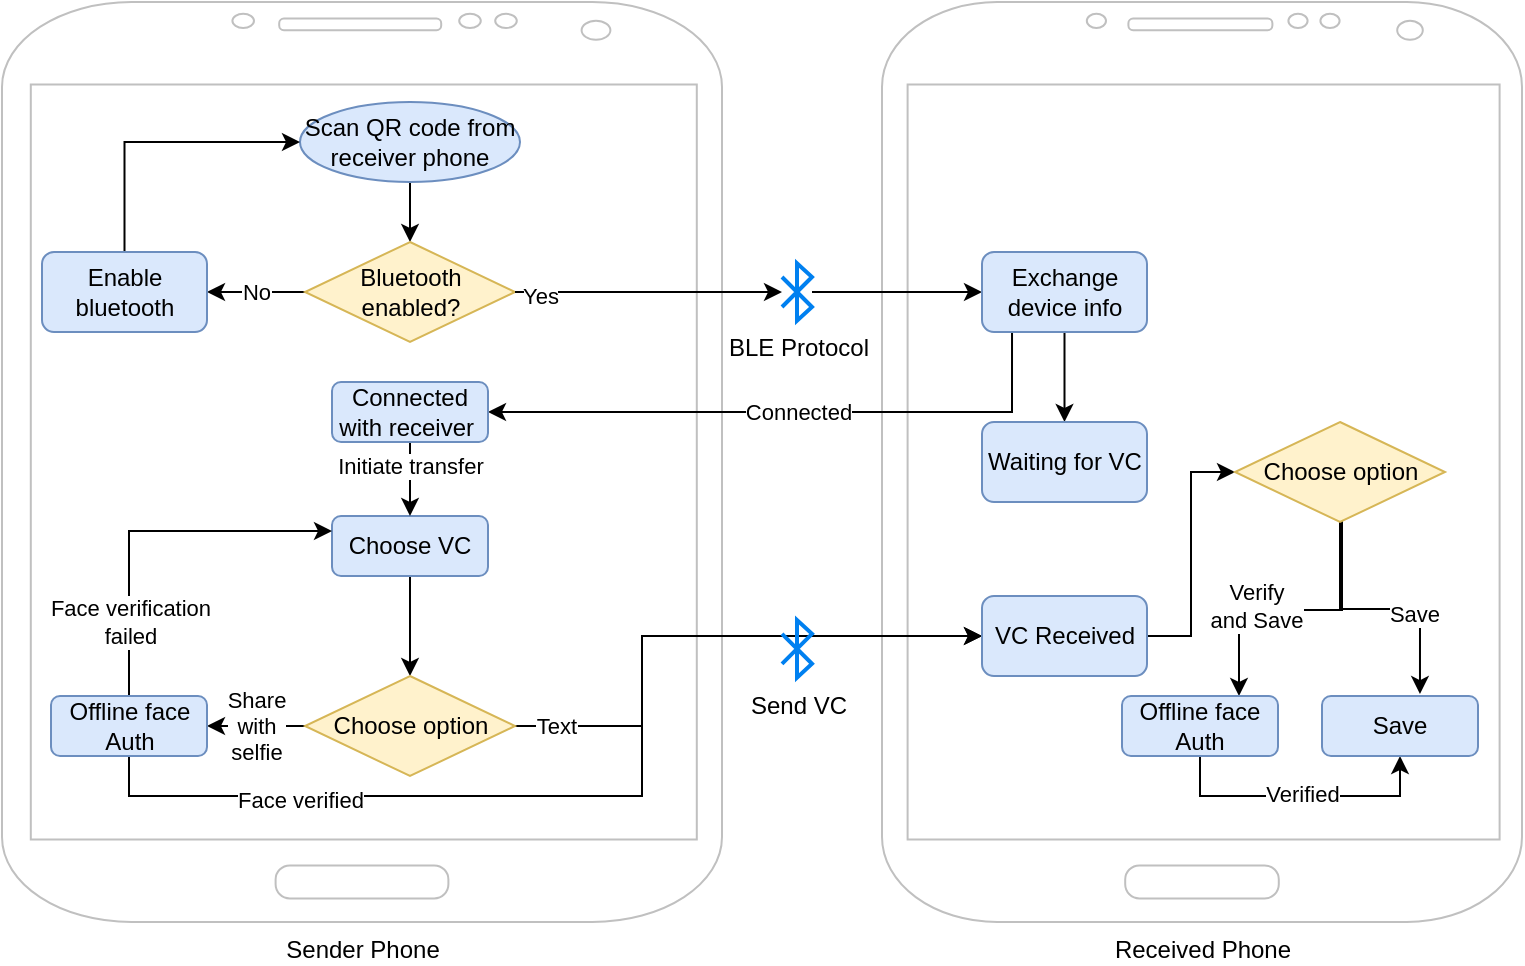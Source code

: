 <mxfile version="21.1.2" type="device">
  <diagram name="Page-1" id="eS0KHHI3w9iexsjqDOh-">
    <mxGraphModel dx="794" dy="402" grid="1" gridSize="10" guides="1" tooltips="1" connect="1" arrows="1" fold="1" page="1" pageScale="1" pageWidth="827" pageHeight="1169" math="0" shadow="0">
      <root>
        <mxCell id="0" />
        <mxCell id="1" parent="0" />
        <mxCell id="baDJgMDmBLE6aFpfHWo9-3" value="Sender Phone" style="verticalLabelPosition=bottom;verticalAlign=top;html=1;shadow=0;dashed=0;strokeWidth=1;shape=mxgraph.android.phone2;strokeColor=#c0c0c0;" vertex="1" parent="1">
          <mxGeometry x="210" y="10" width="360" height="460" as="geometry" />
        </mxCell>
        <mxCell id="baDJgMDmBLE6aFpfHWo9-4" value="Received Phone" style="verticalLabelPosition=bottom;verticalAlign=top;html=1;shadow=0;dashed=0;strokeWidth=1;shape=mxgraph.android.phone2;strokeColor=#c0c0c0;" vertex="1" parent="1">
          <mxGeometry x="650" y="10" width="320" height="460" as="geometry" />
        </mxCell>
        <mxCell id="baDJgMDmBLE6aFpfHWo9-13" style="edgeStyle=orthogonalEdgeStyle;rounded=0;orthogonalLoop=1;jettySize=auto;html=1;entryX=0.5;entryY=0;entryDx=0;entryDy=0;" edge="1" parent="1" source="baDJgMDmBLE6aFpfHWo9-9" target="baDJgMDmBLE6aFpfHWo9-10">
          <mxGeometry relative="1" as="geometry" />
        </mxCell>
        <mxCell id="baDJgMDmBLE6aFpfHWo9-9" value="Scan QR code from receiver phone" style="ellipse;whiteSpace=wrap;html=1;fillColor=#dae8fc;strokeColor=#6c8ebf;" vertex="1" parent="1">
          <mxGeometry x="359" y="60" width="110" height="40" as="geometry" />
        </mxCell>
        <mxCell id="baDJgMDmBLE6aFpfHWo9-12" value="No" style="edgeStyle=orthogonalEdgeStyle;rounded=0;orthogonalLoop=1;jettySize=auto;html=1;entryX=1;entryY=0.5;entryDx=0;entryDy=0;" edge="1" parent="1" source="baDJgMDmBLE6aFpfHWo9-10" target="baDJgMDmBLE6aFpfHWo9-11">
          <mxGeometry relative="1" as="geometry" />
        </mxCell>
        <mxCell id="baDJgMDmBLE6aFpfHWo9-23" style="edgeStyle=orthogonalEdgeStyle;rounded=0;orthogonalLoop=1;jettySize=auto;html=1;" edge="1" parent="1" source="baDJgMDmBLE6aFpfHWo9-27" target="baDJgMDmBLE6aFpfHWo9-22">
          <mxGeometry relative="1" as="geometry" />
        </mxCell>
        <mxCell id="baDJgMDmBLE6aFpfHWo9-10" value="Bluetooth enabled?" style="rhombus;whiteSpace=wrap;html=1;fillColor=#fff2cc;strokeColor=#d6b656;" vertex="1" parent="1">
          <mxGeometry x="361.5" y="130" width="105" height="50" as="geometry" />
        </mxCell>
        <mxCell id="baDJgMDmBLE6aFpfHWo9-16" style="edgeStyle=orthogonalEdgeStyle;rounded=0;orthogonalLoop=1;jettySize=auto;html=1;entryX=0;entryY=0.5;entryDx=0;entryDy=0;" edge="1" parent="1" source="baDJgMDmBLE6aFpfHWo9-11" target="baDJgMDmBLE6aFpfHWo9-9">
          <mxGeometry relative="1" as="geometry">
            <Array as="points">
              <mxPoint x="271" y="80" />
            </Array>
          </mxGeometry>
        </mxCell>
        <mxCell id="baDJgMDmBLE6aFpfHWo9-11" value="Enable bluetooth" style="rounded=1;whiteSpace=wrap;html=1;fillColor=#dae8fc;strokeColor=#6c8ebf;" vertex="1" parent="1">
          <mxGeometry x="230" y="135" width="82.5" height="40" as="geometry" />
        </mxCell>
        <mxCell id="baDJgMDmBLE6aFpfHWo9-18" style="edgeStyle=orthogonalEdgeStyle;rounded=0;orthogonalLoop=1;jettySize=auto;html=1;entryX=0.5;entryY=0;entryDx=0;entryDy=0;" edge="1" parent="1" source="baDJgMDmBLE6aFpfHWo9-14" target="baDJgMDmBLE6aFpfHWo9-17">
          <mxGeometry relative="1" as="geometry" />
        </mxCell>
        <mxCell id="baDJgMDmBLE6aFpfHWo9-14" value="Choose VC" style="rounded=1;whiteSpace=wrap;html=1;fillColor=#dae8fc;strokeColor=#6c8ebf;" vertex="1" parent="1">
          <mxGeometry x="375" y="267" width="78" height="30" as="geometry" />
        </mxCell>
        <mxCell id="baDJgMDmBLE6aFpfHWo9-20" value="Share&lt;br&gt;with&lt;br&gt;selfie" style="edgeStyle=orthogonalEdgeStyle;rounded=0;orthogonalLoop=1;jettySize=auto;html=1;entryX=1;entryY=0.5;entryDx=0;entryDy=0;" edge="1" parent="1" source="baDJgMDmBLE6aFpfHWo9-17" target="baDJgMDmBLE6aFpfHWo9-19">
          <mxGeometry relative="1" as="geometry" />
        </mxCell>
        <mxCell id="baDJgMDmBLE6aFpfHWo9-33" style="edgeStyle=orthogonalEdgeStyle;rounded=0;orthogonalLoop=1;jettySize=auto;html=1;entryX=0;entryY=0.5;entryDx=0;entryDy=0;" edge="1" parent="1" source="baDJgMDmBLE6aFpfHWo9-17" target="baDJgMDmBLE6aFpfHWo9-32">
          <mxGeometry relative="1" as="geometry">
            <Array as="points">
              <mxPoint x="530" y="372" />
              <mxPoint x="530" y="327" />
            </Array>
          </mxGeometry>
        </mxCell>
        <mxCell id="baDJgMDmBLE6aFpfHWo9-62" value="Text" style="edgeLabel;html=1;align=center;verticalAlign=middle;resizable=0;points=[];" vertex="1" connectable="0" parent="baDJgMDmBLE6aFpfHWo9-33">
          <mxGeometry x="-0.86" relative="1" as="geometry">
            <mxPoint x="1" as="offset" />
          </mxGeometry>
        </mxCell>
        <mxCell id="baDJgMDmBLE6aFpfHWo9-17" value="Choose option" style="rhombus;whiteSpace=wrap;html=1;fillColor=#fff2cc;strokeColor=#d6b656;" vertex="1" parent="1">
          <mxGeometry x="361.5" y="347" width="105" height="50" as="geometry" />
        </mxCell>
        <mxCell id="baDJgMDmBLE6aFpfHWo9-35" style="edgeStyle=orthogonalEdgeStyle;rounded=0;orthogonalLoop=1;jettySize=auto;html=1;entryX=0;entryY=0.5;entryDx=0;entryDy=0;exitX=0.5;exitY=1;exitDx=0;exitDy=0;" edge="1" parent="1" source="baDJgMDmBLE6aFpfHWo9-19" target="baDJgMDmBLE6aFpfHWo9-32">
          <mxGeometry relative="1" as="geometry">
            <Array as="points">
              <mxPoint x="274" y="407" />
              <mxPoint x="530" y="407" />
              <mxPoint x="530" y="327" />
            </Array>
          </mxGeometry>
        </mxCell>
        <mxCell id="baDJgMDmBLE6aFpfHWo9-36" value="Face verified" style="edgeLabel;html=1;align=center;verticalAlign=middle;resizable=0;points=[];" vertex="1" connectable="0" parent="baDJgMDmBLE6aFpfHWo9-35">
          <mxGeometry x="-0.645" y="-2" relative="1" as="geometry">
            <mxPoint x="12" as="offset" />
          </mxGeometry>
        </mxCell>
        <mxCell id="baDJgMDmBLE6aFpfHWo9-37" value="Face verification&lt;br&gt;failed" style="edgeStyle=orthogonalEdgeStyle;rounded=0;orthogonalLoop=1;jettySize=auto;html=1;entryX=0;entryY=0.25;entryDx=0;entryDy=0;" edge="1" parent="1" source="baDJgMDmBLE6aFpfHWo9-19" target="baDJgMDmBLE6aFpfHWo9-14">
          <mxGeometry x="-0.598" relative="1" as="geometry">
            <Array as="points">
              <mxPoint x="274" y="275" />
            </Array>
            <mxPoint as="offset" />
          </mxGeometry>
        </mxCell>
        <mxCell id="baDJgMDmBLE6aFpfHWo9-19" value="Offline face Auth" style="rounded=1;whiteSpace=wrap;html=1;fillColor=#dae8fc;strokeColor=#6c8ebf;" vertex="1" parent="1">
          <mxGeometry x="234.5" y="357" width="78" height="30" as="geometry" />
        </mxCell>
        <mxCell id="baDJgMDmBLE6aFpfHWo9-31" value="" style="edgeStyle=orthogonalEdgeStyle;rounded=0;orthogonalLoop=1;jettySize=auto;html=1;" edge="1" parent="1" source="baDJgMDmBLE6aFpfHWo9-22" target="baDJgMDmBLE6aFpfHWo9-28">
          <mxGeometry relative="1" as="geometry" />
        </mxCell>
        <mxCell id="baDJgMDmBLE6aFpfHWo9-44" style="edgeStyle=orthogonalEdgeStyle;rounded=0;orthogonalLoop=1;jettySize=auto;html=1;entryX=1;entryY=0.5;entryDx=0;entryDy=0;exitX=0.182;exitY=0.975;exitDx=0;exitDy=0;exitPerimeter=0;" edge="1" parent="1" source="baDJgMDmBLE6aFpfHWo9-22" target="baDJgMDmBLE6aFpfHWo9-41">
          <mxGeometry relative="1" as="geometry" />
        </mxCell>
        <mxCell id="baDJgMDmBLE6aFpfHWo9-69" value="Connected" style="edgeLabel;html=1;align=center;verticalAlign=middle;resizable=0;points=[];" vertex="1" connectable="0" parent="baDJgMDmBLE6aFpfHWo9-44">
          <mxGeometry x="0.063" y="2" relative="1" as="geometry">
            <mxPoint x="13" y="-2" as="offset" />
          </mxGeometry>
        </mxCell>
        <mxCell id="baDJgMDmBLE6aFpfHWo9-22" value="Exchange device info" style="rounded=1;whiteSpace=wrap;html=1;fillColor=#dae8fc;strokeColor=#6c8ebf;" vertex="1" parent="1">
          <mxGeometry x="700" y="135" width="82.5" height="40" as="geometry" />
        </mxCell>
        <mxCell id="baDJgMDmBLE6aFpfHWo9-25" value="" style="edgeStyle=orthogonalEdgeStyle;rounded=0;orthogonalLoop=1;jettySize=auto;html=1;" edge="1" parent="1" source="baDJgMDmBLE6aFpfHWo9-10" target="baDJgMDmBLE6aFpfHWo9-27">
          <mxGeometry relative="1" as="geometry">
            <mxPoint x="467" y="155" as="sourcePoint" />
            <mxPoint x="700" y="155" as="targetPoint" />
          </mxGeometry>
        </mxCell>
        <mxCell id="baDJgMDmBLE6aFpfHWo9-26" value="Yes" style="edgeLabel;html=1;align=center;verticalAlign=middle;resizable=0;points=[];" vertex="1" connectable="0" parent="baDJgMDmBLE6aFpfHWo9-25">
          <mxGeometry x="-0.816" y="-2" relative="1" as="geometry">
            <mxPoint as="offset" />
          </mxGeometry>
        </mxCell>
        <mxCell id="baDJgMDmBLE6aFpfHWo9-27" value="BLE Protocol" style="html=1;verticalLabelPosition=bottom;align=center;labelBackgroundColor=#ffffff;verticalAlign=top;strokeWidth=2;strokeColor=#0080F0;shadow=0;dashed=0;shape=mxgraph.ios7.icons.bluetooth;pointerEvents=1" vertex="1" parent="1">
          <mxGeometry x="600" y="140.6" width="15" height="28.8" as="geometry" />
        </mxCell>
        <mxCell id="baDJgMDmBLE6aFpfHWo9-28" value="Waiting for VC" style="rounded=1;whiteSpace=wrap;html=1;fillColor=#dae8fc;strokeColor=#6c8ebf;" vertex="1" parent="1">
          <mxGeometry x="700" y="220" width="82.5" height="40" as="geometry" />
        </mxCell>
        <mxCell id="baDJgMDmBLE6aFpfHWo9-48" style="edgeStyle=orthogonalEdgeStyle;rounded=0;orthogonalLoop=1;jettySize=auto;html=1;entryX=0;entryY=0.5;entryDx=0;entryDy=0;" edge="1" parent="1" source="baDJgMDmBLE6aFpfHWo9-32" target="baDJgMDmBLE6aFpfHWo9-46">
          <mxGeometry relative="1" as="geometry" />
        </mxCell>
        <mxCell id="baDJgMDmBLE6aFpfHWo9-32" value="VC Received" style="rounded=1;whiteSpace=wrap;html=1;fillColor=#dae8fc;strokeColor=#6c8ebf;" vertex="1" parent="1">
          <mxGeometry x="700" y="307" width="82.5" height="40" as="geometry" />
        </mxCell>
        <mxCell id="baDJgMDmBLE6aFpfHWo9-43" style="edgeStyle=orthogonalEdgeStyle;rounded=0;orthogonalLoop=1;jettySize=auto;html=1;entryX=0.5;entryY=0;entryDx=0;entryDy=0;" edge="1" parent="1" source="baDJgMDmBLE6aFpfHWo9-41" target="baDJgMDmBLE6aFpfHWo9-14">
          <mxGeometry relative="1" as="geometry" />
        </mxCell>
        <mxCell id="baDJgMDmBLE6aFpfHWo9-45" value="Initiate transfer" style="edgeLabel;html=1;align=center;verticalAlign=middle;resizable=0;points=[];" vertex="1" connectable="0" parent="baDJgMDmBLE6aFpfHWo9-43">
          <mxGeometry x="-0.442" relative="1" as="geometry">
            <mxPoint as="offset" />
          </mxGeometry>
        </mxCell>
        <mxCell id="baDJgMDmBLE6aFpfHWo9-41" value="Connected with receiver&amp;nbsp;" style="rounded=1;whiteSpace=wrap;html=1;fillColor=#dae8fc;strokeColor=#6c8ebf;" vertex="1" parent="1">
          <mxGeometry x="375" y="200" width="78" height="30" as="geometry" />
        </mxCell>
        <mxCell id="baDJgMDmBLE6aFpfHWo9-51" style="edgeStyle=orthogonalEdgeStyle;rounded=0;orthogonalLoop=1;jettySize=auto;html=1;entryX=0.75;entryY=0;entryDx=0;entryDy=0;" edge="1" parent="1" source="baDJgMDmBLE6aFpfHWo9-46" target="baDJgMDmBLE6aFpfHWo9-49">
          <mxGeometry relative="1" as="geometry">
            <Array as="points">
              <mxPoint x="880" y="314" />
              <mxPoint x="829" y="314" />
            </Array>
          </mxGeometry>
        </mxCell>
        <mxCell id="baDJgMDmBLE6aFpfHWo9-53" value="Verify&lt;br&gt;and Save" style="edgeLabel;html=1;align=center;verticalAlign=middle;resizable=0;points=[];" vertex="1" connectable="0" parent="baDJgMDmBLE6aFpfHWo9-51">
          <mxGeometry x="0.259" y="-2" relative="1" as="geometry">
            <mxPoint as="offset" />
          </mxGeometry>
        </mxCell>
        <mxCell id="baDJgMDmBLE6aFpfHWo9-52" style="edgeStyle=orthogonalEdgeStyle;rounded=0;orthogonalLoop=1;jettySize=auto;html=1;entryX=0.628;entryY=-0.033;entryDx=0;entryDy=0;entryPerimeter=0;" edge="1" parent="1" source="baDJgMDmBLE6aFpfHWo9-46" target="baDJgMDmBLE6aFpfHWo9-50">
          <mxGeometry relative="1" as="geometry" />
        </mxCell>
        <mxCell id="baDJgMDmBLE6aFpfHWo9-54" value="Save" style="edgeLabel;html=1;align=center;verticalAlign=middle;resizable=0;points=[];" vertex="1" connectable="0" parent="baDJgMDmBLE6aFpfHWo9-52">
          <mxGeometry x="0.262" y="-1" relative="1" as="geometry">
            <mxPoint x="1" y="1" as="offset" />
          </mxGeometry>
        </mxCell>
        <mxCell id="baDJgMDmBLE6aFpfHWo9-46" value="Choose option" style="rhombus;whiteSpace=wrap;html=1;fillColor=#fff2cc;strokeColor=#d6b656;" vertex="1" parent="1">
          <mxGeometry x="826.5" y="220" width="105" height="50" as="geometry" />
        </mxCell>
        <mxCell id="baDJgMDmBLE6aFpfHWo9-56" style="edgeStyle=orthogonalEdgeStyle;rounded=0;orthogonalLoop=1;jettySize=auto;html=1;entryX=0.5;entryY=1;entryDx=0;entryDy=0;exitX=0.5;exitY=1;exitDx=0;exitDy=0;" edge="1" parent="1" source="baDJgMDmBLE6aFpfHWo9-49" target="baDJgMDmBLE6aFpfHWo9-50">
          <mxGeometry relative="1" as="geometry" />
        </mxCell>
        <mxCell id="baDJgMDmBLE6aFpfHWo9-57" value="Verified" style="edgeLabel;html=1;align=center;verticalAlign=middle;resizable=0;points=[];" vertex="1" connectable="0" parent="baDJgMDmBLE6aFpfHWo9-56">
          <mxGeometry x="-0.214" y="1" relative="1" as="geometry">
            <mxPoint x="16" as="offset" />
          </mxGeometry>
        </mxCell>
        <mxCell id="baDJgMDmBLE6aFpfHWo9-49" value="Offline face Auth" style="rounded=1;whiteSpace=wrap;html=1;fillColor=#dae8fc;strokeColor=#6c8ebf;" vertex="1" parent="1">
          <mxGeometry x="770" y="357" width="78" height="30" as="geometry" />
        </mxCell>
        <mxCell id="baDJgMDmBLE6aFpfHWo9-50" value="Save" style="rounded=1;whiteSpace=wrap;html=1;fillColor=#dae8fc;strokeColor=#6c8ebf;" vertex="1" parent="1">
          <mxGeometry x="870" y="357" width="78" height="30" as="geometry" />
        </mxCell>
        <mxCell id="baDJgMDmBLE6aFpfHWo9-67" value="Send VC" style="html=1;verticalLabelPosition=bottom;align=center;labelBackgroundColor=#ffffff;verticalAlign=top;strokeWidth=2;strokeColor=#0080F0;shadow=0;dashed=0;shape=mxgraph.ios7.icons.bluetooth;pointerEvents=1" vertex="1" parent="1">
          <mxGeometry x="600" y="319" width="15" height="28.8" as="geometry" />
        </mxCell>
      </root>
    </mxGraphModel>
  </diagram>
</mxfile>

